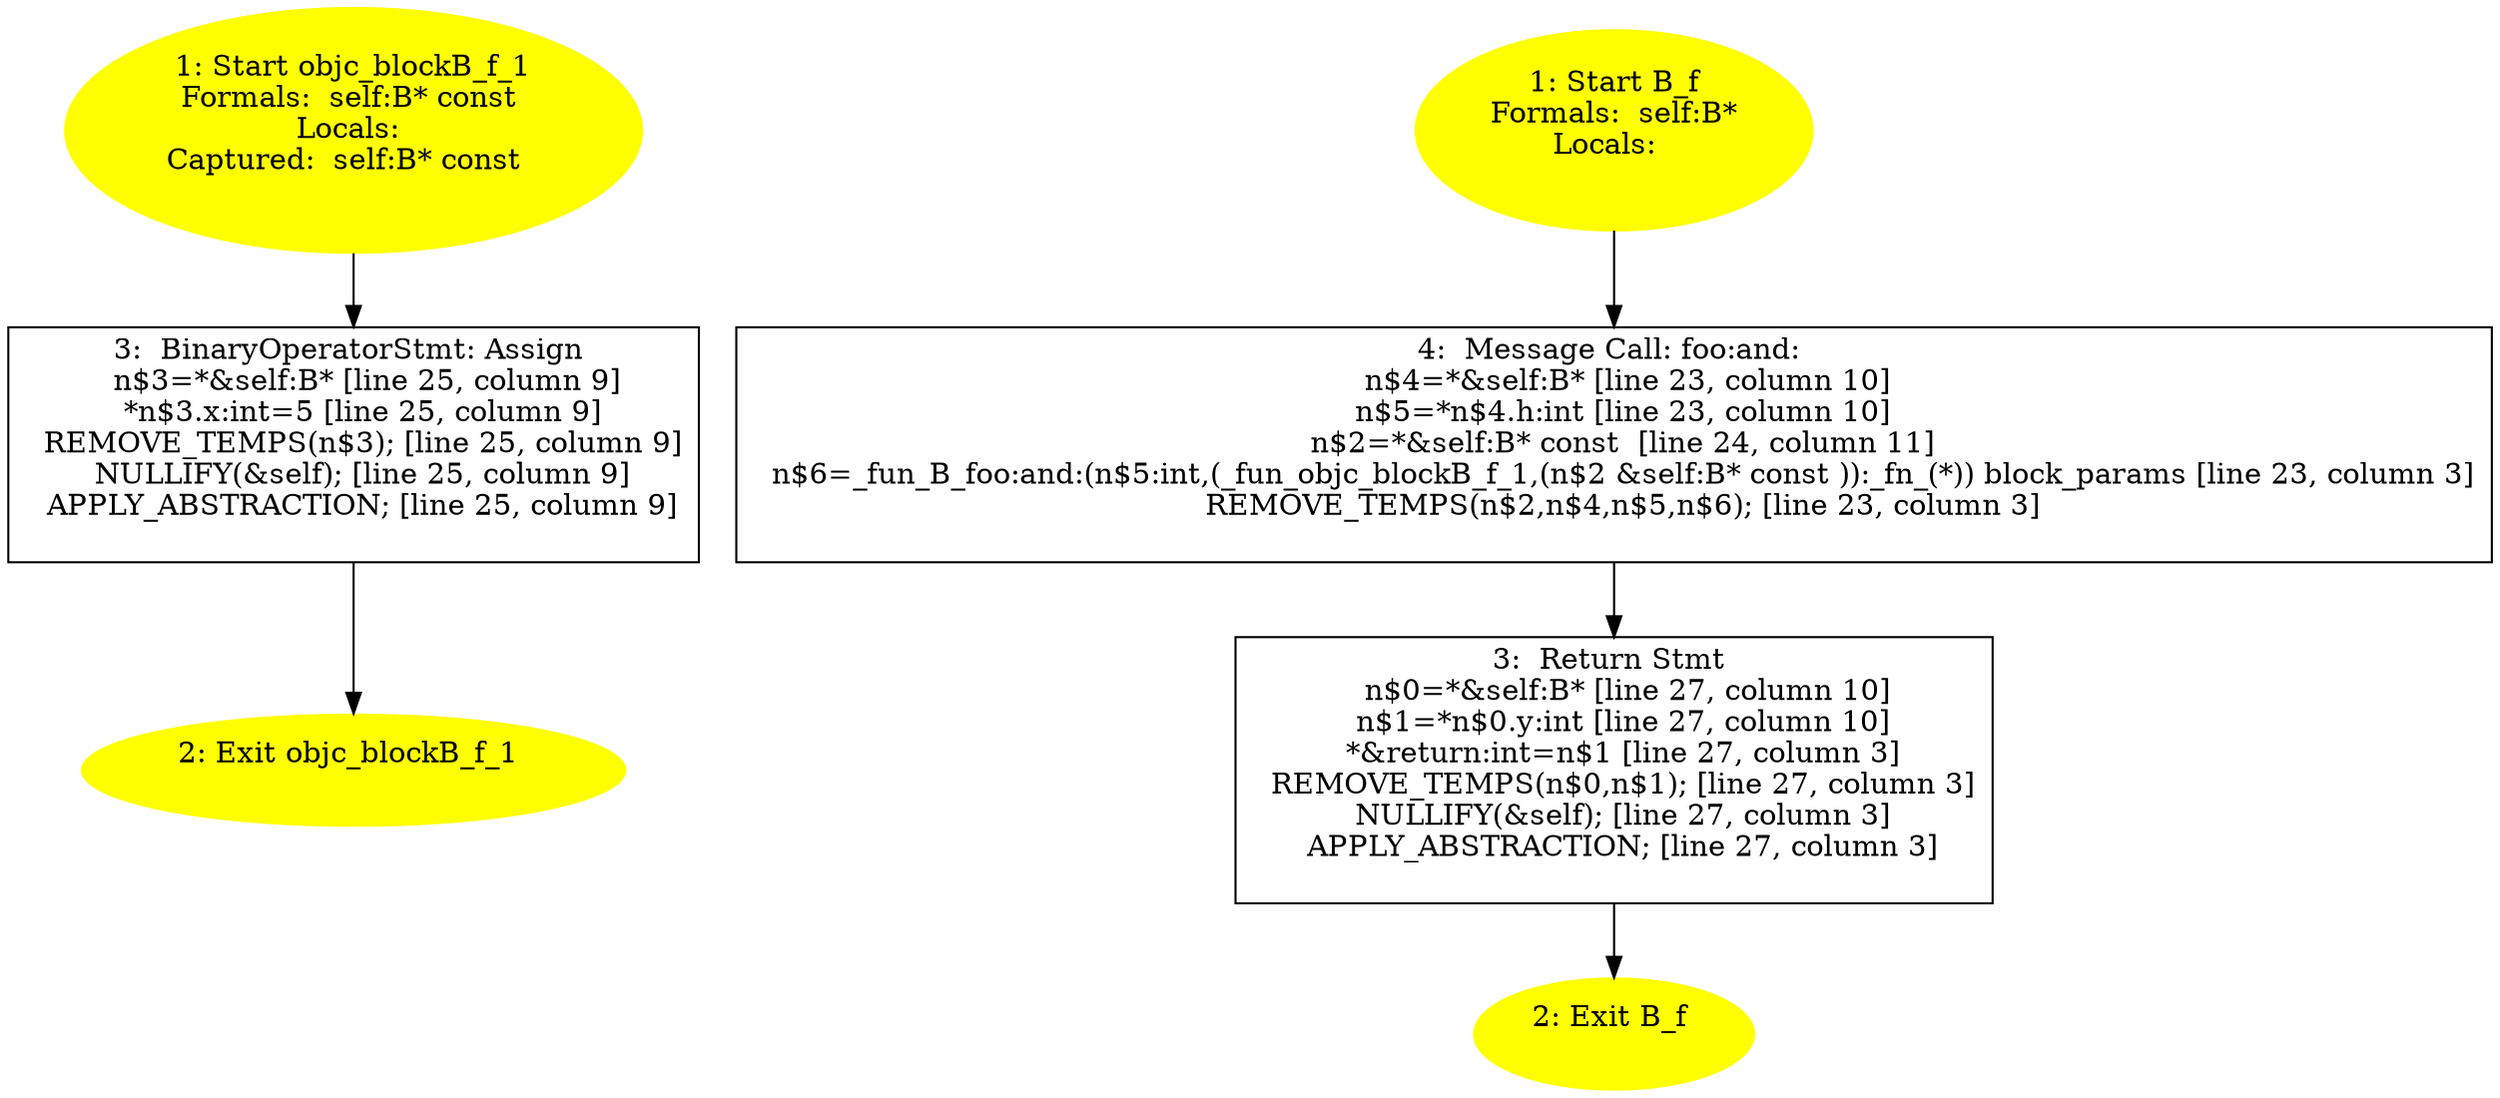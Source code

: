 /* @generated */
digraph cfg {
"objc_blockB_f_1(class B).6b5af83d1cf19e8038483ea8b08b7439_1" [label="1: Start objc_blockB_f_1\nFormals:  self:B* const \nLocals: \nCaptured:  self:B* const  \n  " color=yellow style=filled]
	

	 "objc_blockB_f_1(class B).6b5af83d1cf19e8038483ea8b08b7439_1" -> "objc_blockB_f_1(class B).6b5af83d1cf19e8038483ea8b08b7439_3" ;
"objc_blockB_f_1(class B).6b5af83d1cf19e8038483ea8b08b7439_2" [label="2: Exit objc_blockB_f_1 \n  " color=yellow style=filled]
	

"objc_blockB_f_1(class B).6b5af83d1cf19e8038483ea8b08b7439_3" [label="3:  BinaryOperatorStmt: Assign \n   n$3=*&self:B* [line 25, column 9]\n  *n$3.x:int=5 [line 25, column 9]\n  REMOVE_TEMPS(n$3); [line 25, column 9]\n  NULLIFY(&self); [line 25, column 9]\n  APPLY_ABSTRACTION; [line 25, column 9]\n " shape="box"]
	

	 "objc_blockB_f_1(class B).6b5af83d1cf19e8038483ea8b08b7439_3" -> "objc_blockB_f_1(class B).6b5af83d1cf19e8038483ea8b08b7439_2" ;
"f#B#instance.f1371ff5e7f410d3df6a2e71ff0a814e_1" [label="1: Start B_f\nFormals:  self:B*\nLocals:  \n  " color=yellow style=filled]
	

	 "f#B#instance.f1371ff5e7f410d3df6a2e71ff0a814e_1" -> "f#B#instance.f1371ff5e7f410d3df6a2e71ff0a814e_4" ;
"f#B#instance.f1371ff5e7f410d3df6a2e71ff0a814e_2" [label="2: Exit B_f \n  " color=yellow style=filled]
	

"f#B#instance.f1371ff5e7f410d3df6a2e71ff0a814e_3" [label="3:  Return Stmt \n   n$0=*&self:B* [line 27, column 10]\n  n$1=*n$0.y:int [line 27, column 10]\n  *&return:int=n$1 [line 27, column 3]\n  REMOVE_TEMPS(n$0,n$1); [line 27, column 3]\n  NULLIFY(&self); [line 27, column 3]\n  APPLY_ABSTRACTION; [line 27, column 3]\n " shape="box"]
	

	 "f#B#instance.f1371ff5e7f410d3df6a2e71ff0a814e_3" -> "f#B#instance.f1371ff5e7f410d3df6a2e71ff0a814e_2" ;
"f#B#instance.f1371ff5e7f410d3df6a2e71ff0a814e_4" [label="4:  Message Call: foo:and: \n   n$4=*&self:B* [line 23, column 10]\n  n$5=*n$4.h:int [line 23, column 10]\n  n$2=*&self:B* const  [line 24, column 11]\n  n$6=_fun_B_foo:and:(n$5:int,(_fun_objc_blockB_f_1,(n$2 &self:B* const )):_fn_(*)) block_params [line 23, column 3]\n  REMOVE_TEMPS(n$2,n$4,n$5,n$6); [line 23, column 3]\n " shape="box"]
	

	 "f#B#instance.f1371ff5e7f410d3df6a2e71ff0a814e_4" -> "f#B#instance.f1371ff5e7f410d3df6a2e71ff0a814e_3" ;
}
